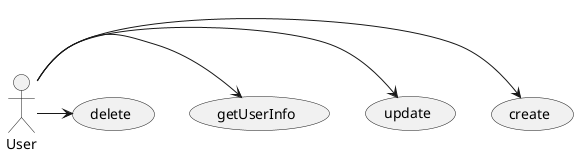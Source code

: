 @startuml "User"

:User: -> (create)
:User: -> (update)
:User: -> (getUserInfo)
:User: -> (delete)

@enduml